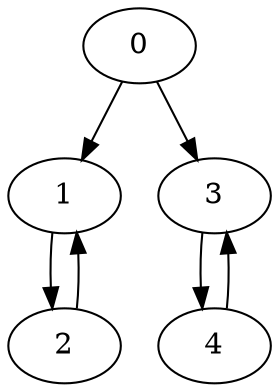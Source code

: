 /* find valid run with last loop that contains resets */
digraph {
  1[props="a"];
  3[props="b"];
  /* with reset (should work): try Xa */
  1 -> 2[updates="y+=3,x:=5"];
  2 -> 1[updates="x+=1",guards="[y>=3,x<7]"]
  /* without reset (should not work): try Xb */
  3 -> 4[updates="y+=3"];
  4 -> 3[updates="x+=1",guards="[y>=3,x<7]"]

  0 -> 1;
  0 -> 3;
}

